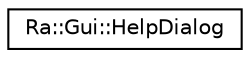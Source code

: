 digraph "Graphical Class Hierarchy"
{
 // INTERACTIVE_SVG=YES
 // LATEX_PDF_SIZE
  edge [fontname="Helvetica",fontsize="10",labelfontname="Helvetica",labelfontsize="10"];
  node [fontname="Helvetica",fontsize="10",shape=record];
  rankdir="LR";
  Node0 [label="Ra::Gui::HelpDialog",height=0.2,width=0.4,color="black", fillcolor="white", style="filled",URL="$classRa_1_1Gui_1_1HelpDialog.html",tooltip="Dialog to display navigation/interaction controls."];
}
